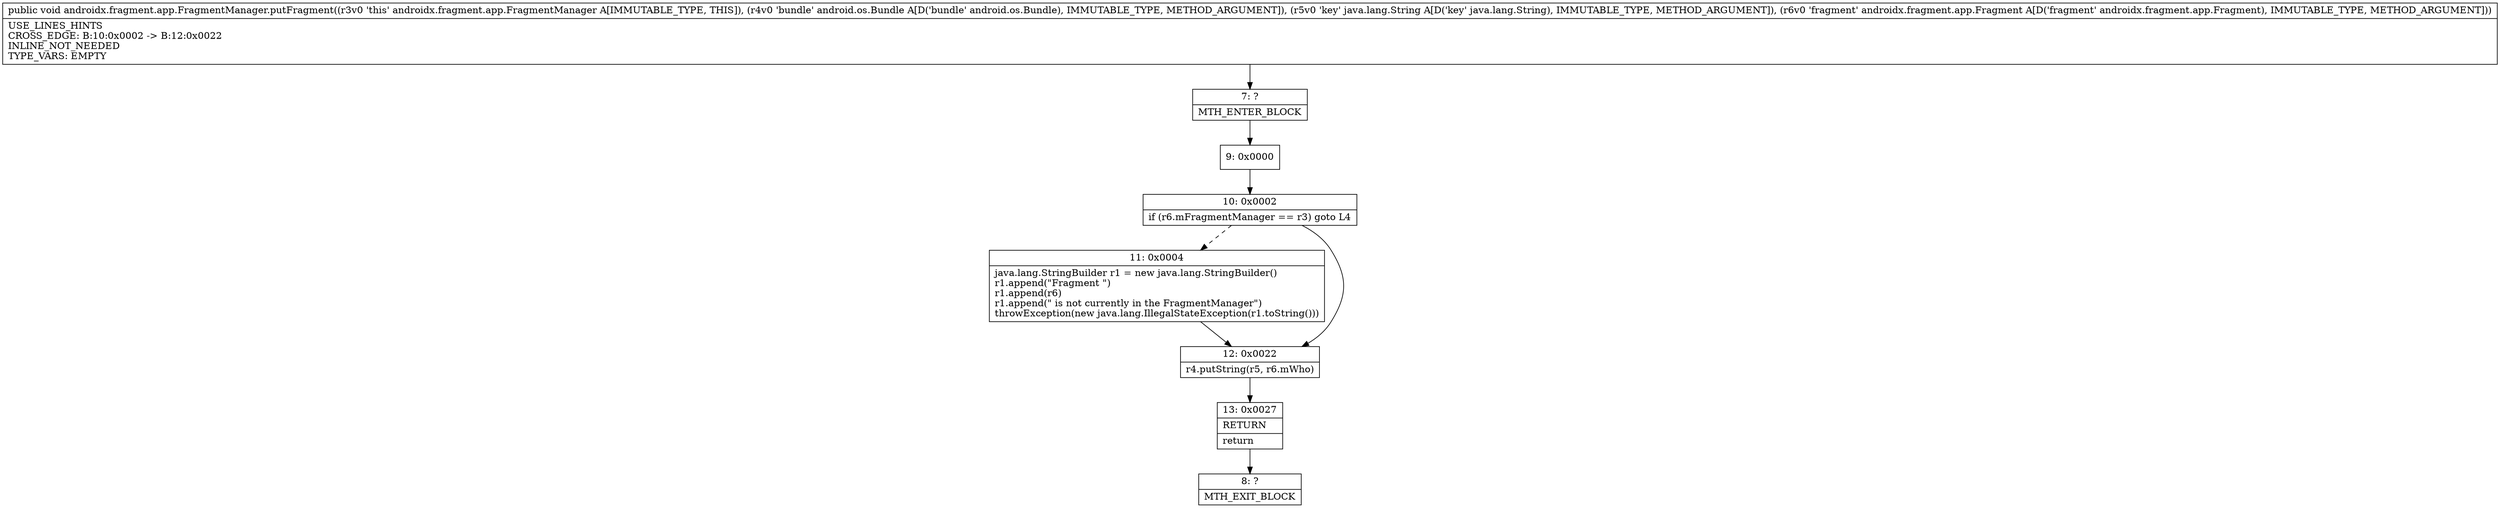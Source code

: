 digraph "CFG forandroidx.fragment.app.FragmentManager.putFragment(Landroid\/os\/Bundle;Ljava\/lang\/String;Landroidx\/fragment\/app\/Fragment;)V" {
Node_7 [shape=record,label="{7\:\ ?|MTH_ENTER_BLOCK\l}"];
Node_9 [shape=record,label="{9\:\ 0x0000}"];
Node_10 [shape=record,label="{10\:\ 0x0002|if (r6.mFragmentManager == r3) goto L4\l}"];
Node_11 [shape=record,label="{11\:\ 0x0004|java.lang.StringBuilder r1 = new java.lang.StringBuilder()\lr1.append(\"Fragment \")\lr1.append(r6)\lr1.append(\" is not currently in the FragmentManager\")\lthrowException(new java.lang.IllegalStateException(r1.toString()))\l}"];
Node_12 [shape=record,label="{12\:\ 0x0022|r4.putString(r5, r6.mWho)\l}"];
Node_13 [shape=record,label="{13\:\ 0x0027|RETURN\l|return\l}"];
Node_8 [shape=record,label="{8\:\ ?|MTH_EXIT_BLOCK\l}"];
MethodNode[shape=record,label="{public void androidx.fragment.app.FragmentManager.putFragment((r3v0 'this' androidx.fragment.app.FragmentManager A[IMMUTABLE_TYPE, THIS]), (r4v0 'bundle' android.os.Bundle A[D('bundle' android.os.Bundle), IMMUTABLE_TYPE, METHOD_ARGUMENT]), (r5v0 'key' java.lang.String A[D('key' java.lang.String), IMMUTABLE_TYPE, METHOD_ARGUMENT]), (r6v0 'fragment' androidx.fragment.app.Fragment A[D('fragment' androidx.fragment.app.Fragment), IMMUTABLE_TYPE, METHOD_ARGUMENT]))  | USE_LINES_HINTS\lCROSS_EDGE: B:10:0x0002 \-\> B:12:0x0022\lINLINE_NOT_NEEDED\lTYPE_VARS: EMPTY\l}"];
MethodNode -> Node_7;Node_7 -> Node_9;
Node_9 -> Node_10;
Node_10 -> Node_11[style=dashed];
Node_10 -> Node_12;
Node_11 -> Node_12;
Node_12 -> Node_13;
Node_13 -> Node_8;
}

